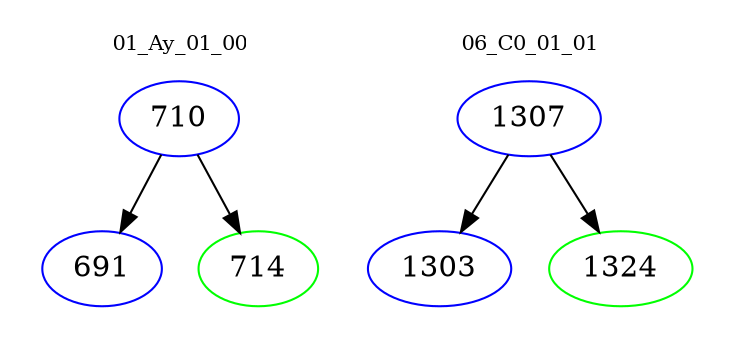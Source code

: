 digraph{
subgraph cluster_0 {
color = white
label = "01_Ay_01_00";
fontsize=10;
T0_710 [label="710", color="blue"]
T0_710 -> T0_691 [color="black"]
T0_691 [label="691", color="blue"]
T0_710 -> T0_714 [color="black"]
T0_714 [label="714", color="green"]
}
subgraph cluster_1 {
color = white
label = "06_C0_01_01";
fontsize=10;
T1_1307 [label="1307", color="blue"]
T1_1307 -> T1_1303 [color="black"]
T1_1303 [label="1303", color="blue"]
T1_1307 -> T1_1324 [color="black"]
T1_1324 [label="1324", color="green"]
}
}
